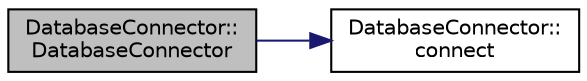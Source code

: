 digraph "DatabaseConnector::DatabaseConnector"
{
 // LATEX_PDF_SIZE
  edge [fontname="Helvetica",fontsize="10",labelfontname="Helvetica",labelfontsize="10"];
  node [fontname="Helvetica",fontsize="10",shape=record];
  rankdir="LR";
  Node1 [label="DatabaseConnector::\lDatabaseConnector",height=0.2,width=0.4,color="black", fillcolor="grey75", style="filled", fontcolor="black",tooltip=" "];
  Node1 -> Node2 [color="midnightblue",fontsize="10",style="solid"];
  Node2 [label="DatabaseConnector::\lconnect",height=0.2,width=0.4,color="black", fillcolor="white", style="filled",URL="$classDatabaseConnector.html#aa1aa6d6e4c67b2b3b61a598cc801805f",tooltip="Подключение к БД, используя данные из database_secrets.ini."];
}
